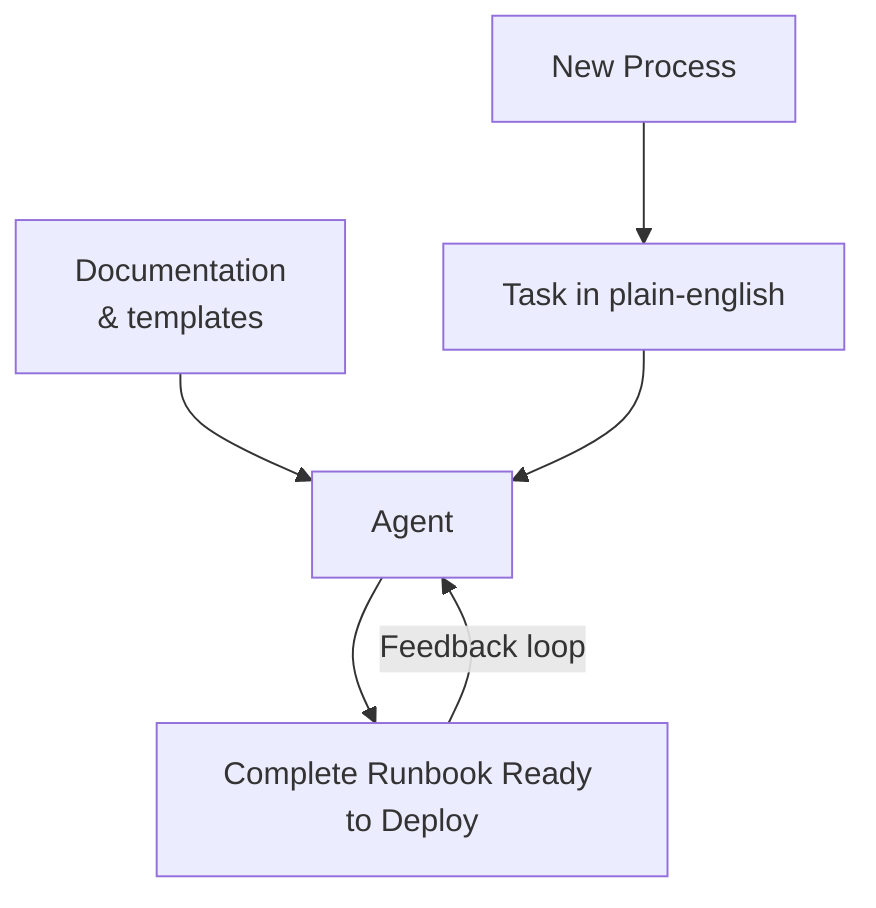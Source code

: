 graph TD
  A[Documentation<br>& templates] --> D[Agent]
  
  E[Task in plain-english] --> D
  
  D --> F[Complete Runbook Ready to Deploy]
  
  H[New Process] --> E

  F -- Feedback loop --> D